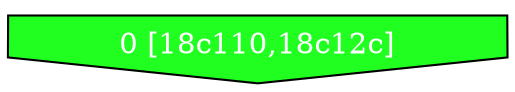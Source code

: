 diGraph libnss3{
	libnss3_0  [style=filled fillcolor="#20FF20" fontcolor="#ffffff" shape=invhouse label="0 [18c110,18c12c]"]


}